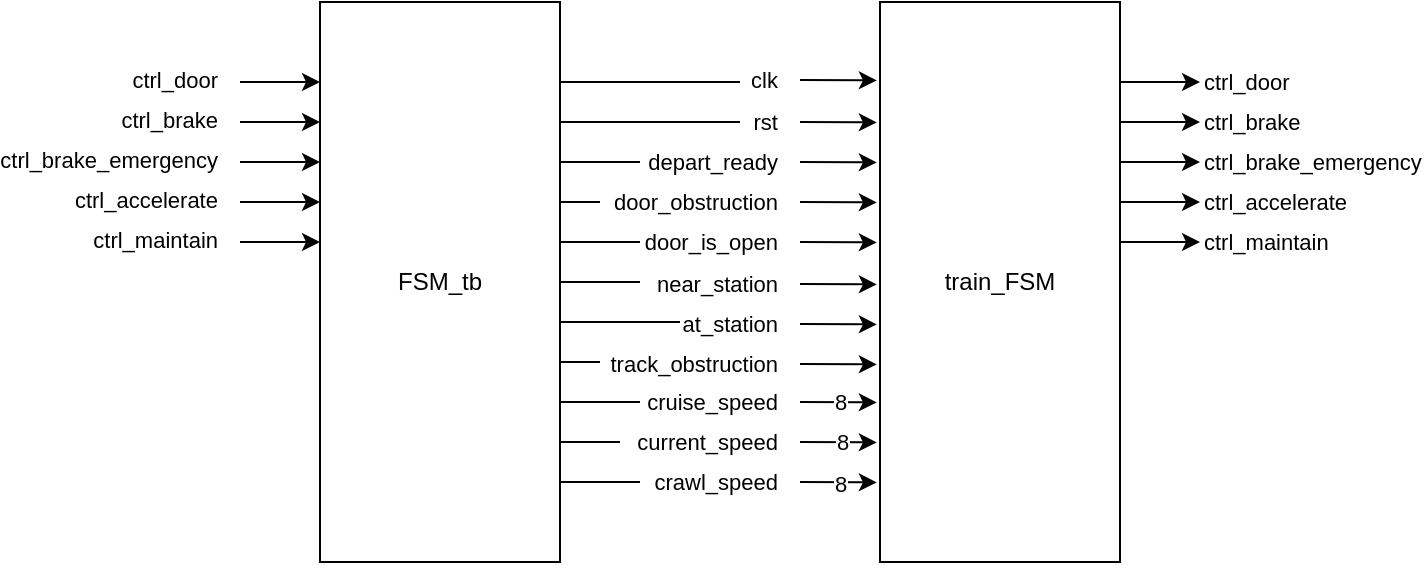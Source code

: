 <mxfile version="13.7.5" type="device"><diagram id="BhvWSNpErDzLHFHdJDuI" name="Page-1"><mxGraphModel dx="1227" dy="783" grid="1" gridSize="10" guides="1" tooltips="1" connect="1" arrows="1" fold="1" page="0" pageScale="1" pageWidth="850" pageHeight="1100" math="0" shadow="0"><root><mxCell id="0"/><mxCell id="1" parent="0"/><mxCell id="vQX51Iw1crXZSHguxSpL-1" value="train_FSM" style="rounded=0;whiteSpace=wrap;html=1;" parent="1" vertex="1"><mxGeometry x="240" y="280" width="120" height="280" as="geometry"/></mxCell><mxCell id="vQX51Iw1crXZSHguxSpL-3" value="" style="endArrow=classic;html=1;entryX=-0.013;entryY=0.14;entryDx=0;entryDy=0;entryPerimeter=0;" parent="1" target="vQX51Iw1crXZSHguxSpL-1" edge="1"><mxGeometry width="50" height="50" relative="1" as="geometry"><mxPoint x="200" y="319" as="sourcePoint"/><mxPoint x="210" y="320" as="targetPoint"/></mxGeometry></mxCell><mxCell id="vQX51Iw1crXZSHguxSpL-4" value="clk" style="edgeLabel;html=1;align=right;verticalAlign=middle;resizable=0;points=[];" parent="vQX51Iw1crXZSHguxSpL-3" vertex="1" connectable="0"><mxGeometry x="-0.266" relative="1" as="geometry"><mxPoint x="-24.0" as="offset"/></mxGeometry></mxCell><mxCell id="vQX51Iw1crXZSHguxSpL-5" value="" style="endArrow=classic;html=1;entryX=-0.013;entryY=0.14;entryDx=0;entryDy=0;entryPerimeter=0;" parent="1" edge="1"><mxGeometry width="50" height="50" relative="1" as="geometry"><mxPoint x="200" y="340" as="sourcePoint"/><mxPoint x="238.44" y="340.2" as="targetPoint"/></mxGeometry></mxCell><mxCell id="vQX51Iw1crXZSHguxSpL-6" value="rst" style="edgeLabel;html=1;align=right;verticalAlign=middle;resizable=0;points=[];" parent="vQX51Iw1crXZSHguxSpL-5" vertex="1" connectable="0"><mxGeometry x="-0.266" relative="1" as="geometry"><mxPoint x="-24.0" as="offset"/></mxGeometry></mxCell><mxCell id="vQX51Iw1crXZSHguxSpL-7" value="" style="endArrow=classic;html=1;entryX=-0.013;entryY=0.14;entryDx=0;entryDy=0;entryPerimeter=0;" parent="1" edge="1"><mxGeometry width="50" height="50" relative="1" as="geometry"><mxPoint x="200" y="360" as="sourcePoint"/><mxPoint x="238.44" y="360.2" as="targetPoint"/></mxGeometry></mxCell><mxCell id="vQX51Iw1crXZSHguxSpL-8" value="depart_ready" style="edgeLabel;html=1;align=right;verticalAlign=middle;resizable=0;points=[];" parent="vQX51Iw1crXZSHguxSpL-7" vertex="1" connectable="0"><mxGeometry x="-0.266" relative="1" as="geometry"><mxPoint x="-24.0" as="offset"/></mxGeometry></mxCell><mxCell id="vQX51Iw1crXZSHguxSpL-10" value="" style="endArrow=classic;html=1;entryX=-0.013;entryY=0.14;entryDx=0;entryDy=0;entryPerimeter=0;" parent="1" edge="1"><mxGeometry width="50" height="50" relative="1" as="geometry"><mxPoint x="200" y="380" as="sourcePoint"/><mxPoint x="238.44" y="380.2" as="targetPoint"/></mxGeometry></mxCell><mxCell id="vQX51Iw1crXZSHguxSpL-11" value="door_obstruction" style="edgeLabel;html=1;align=right;verticalAlign=middle;resizable=0;points=[];" parent="vQX51Iw1crXZSHguxSpL-10" vertex="1" connectable="0"><mxGeometry x="-0.266" relative="1" as="geometry"><mxPoint x="-24.0" as="offset"/></mxGeometry></mxCell><mxCell id="vQX51Iw1crXZSHguxSpL-12" value="" style="endArrow=classic;html=1;entryX=-0.013;entryY=0.14;entryDx=0;entryDy=0;entryPerimeter=0;" parent="1" edge="1"><mxGeometry width="50" height="50" relative="1" as="geometry"><mxPoint x="200" y="400" as="sourcePoint"/><mxPoint x="238.44" y="400.2" as="targetPoint"/></mxGeometry></mxCell><mxCell id="vQX51Iw1crXZSHguxSpL-13" value="door_is_open" style="edgeLabel;html=1;align=right;verticalAlign=middle;resizable=0;points=[];" parent="vQX51Iw1crXZSHguxSpL-12" vertex="1" connectable="0"><mxGeometry x="-0.266" relative="1" as="geometry"><mxPoint x="-24.0" as="offset"/></mxGeometry></mxCell><mxCell id="vQX51Iw1crXZSHguxSpL-14" value="" style="endArrow=classic;html=1;entryX=-0.013;entryY=0.14;entryDx=0;entryDy=0;entryPerimeter=0;" parent="1" edge="1"><mxGeometry width="50" height="50" relative="1" as="geometry"><mxPoint x="200" y="421" as="sourcePoint"/><mxPoint x="238.44" y="421.2" as="targetPoint"/></mxGeometry></mxCell><mxCell id="vQX51Iw1crXZSHguxSpL-15" value="near_station" style="edgeLabel;html=1;align=right;verticalAlign=middle;resizable=0;points=[];" parent="vQX51Iw1crXZSHguxSpL-14" vertex="1" connectable="0"><mxGeometry x="-0.266" relative="1" as="geometry"><mxPoint x="-24.0" as="offset"/></mxGeometry></mxCell><mxCell id="vQX51Iw1crXZSHguxSpL-16" value="" style="endArrow=classic;html=1;entryX=-0.013;entryY=0.14;entryDx=0;entryDy=0;entryPerimeter=0;" parent="1" edge="1"><mxGeometry width="50" height="50" relative="1" as="geometry"><mxPoint x="200" y="441" as="sourcePoint"/><mxPoint x="238.44" y="441.2" as="targetPoint"/></mxGeometry></mxCell><mxCell id="vQX51Iw1crXZSHguxSpL-17" value="at_station" style="edgeLabel;html=1;align=right;verticalAlign=middle;resizable=0;points=[];" parent="vQX51Iw1crXZSHguxSpL-16" vertex="1" connectable="0"><mxGeometry x="-0.266" relative="1" as="geometry"><mxPoint x="-24.0" as="offset"/></mxGeometry></mxCell><mxCell id="vQX51Iw1crXZSHguxSpL-18" value="" style="endArrow=classic;html=1;entryX=-0.013;entryY=0.14;entryDx=0;entryDy=0;entryPerimeter=0;" parent="1" edge="1"><mxGeometry width="50" height="50" relative="1" as="geometry"><mxPoint x="200" y="461" as="sourcePoint"/><mxPoint x="238.44" y="461.2" as="targetPoint"/></mxGeometry></mxCell><mxCell id="vQX51Iw1crXZSHguxSpL-19" value="track_obstruction" style="edgeLabel;html=1;align=right;verticalAlign=middle;resizable=0;points=[];" parent="vQX51Iw1crXZSHguxSpL-18" vertex="1" connectable="0"><mxGeometry x="-0.266" relative="1" as="geometry"><mxPoint x="-24.0" as="offset"/></mxGeometry></mxCell><mxCell id="vQX51Iw1crXZSHguxSpL-22" value="" style="endArrow=classic;html=1;entryX=-0.013;entryY=0.14;entryDx=0;entryDy=0;entryPerimeter=0;" parent="1" edge="1"><mxGeometry width="50" height="50" relative="1" as="geometry"><mxPoint x="200" y="480" as="sourcePoint"/><mxPoint x="238.44" y="480.2" as="targetPoint"/></mxGeometry></mxCell><mxCell id="vQX51Iw1crXZSHguxSpL-23" value="cruise_speed" style="edgeLabel;html=1;align=right;verticalAlign=middle;resizable=0;points=[];" parent="vQX51Iw1crXZSHguxSpL-22" vertex="1" connectable="0"><mxGeometry x="-0.266" relative="1" as="geometry"><mxPoint x="-24.0" as="offset"/></mxGeometry></mxCell><mxCell id="vQX51Iw1crXZSHguxSpL-28" value="8" style="edgeLabel;html=1;align=center;verticalAlign=middle;resizable=0;points=[];" parent="vQX51Iw1crXZSHguxSpL-22" vertex="1" connectable="0"><mxGeometry x="0.311" relative="1" as="geometry"><mxPoint x="-5.2" as="offset"/></mxGeometry></mxCell><mxCell id="vQX51Iw1crXZSHguxSpL-24" value="" style="endArrow=classic;html=1;entryX=-0.013;entryY=0.14;entryDx=0;entryDy=0;entryPerimeter=0;" parent="1" edge="1"><mxGeometry width="50" height="50" relative="1" as="geometry"><mxPoint x="200" y="500" as="sourcePoint"/><mxPoint x="238.44" y="500.2" as="targetPoint"/></mxGeometry></mxCell><mxCell id="vQX51Iw1crXZSHguxSpL-25" value="current_speed" style="edgeLabel;html=1;align=right;verticalAlign=middle;resizable=0;points=[];" parent="vQX51Iw1crXZSHguxSpL-24" vertex="1" connectable="0"><mxGeometry x="-0.266" relative="1" as="geometry"><mxPoint x="-24.0" as="offset"/></mxGeometry></mxCell><mxCell id="vQX51Iw1crXZSHguxSpL-26" value="" style="endArrow=classic;html=1;entryX=-0.013;entryY=0.14;entryDx=0;entryDy=0;entryPerimeter=0;" parent="1" edge="1"><mxGeometry width="50" height="50" relative="1" as="geometry"><mxPoint x="200" y="520" as="sourcePoint"/><mxPoint x="238.44" y="520.2" as="targetPoint"/></mxGeometry></mxCell><mxCell id="vQX51Iw1crXZSHguxSpL-27" value="crawl_speed" style="edgeLabel;html=1;align=right;verticalAlign=middle;resizable=0;points=[];" parent="vQX51Iw1crXZSHguxSpL-26" vertex="1" connectable="0"><mxGeometry x="-0.266" relative="1" as="geometry"><mxPoint x="-24.0" as="offset"/></mxGeometry></mxCell><mxCell id="vQX51Iw1crXZSHguxSpL-31" value="8" style="edgeLabel;html=1;align=center;verticalAlign=middle;resizable=0;points=[];" parent="1" vertex="1" connectable="0"><mxGeometry x="230.0" y="490.131" as="geometry"><mxPoint x="-9" y="10" as="offset"/></mxGeometry></mxCell><mxCell id="vQX51Iw1crXZSHguxSpL-32" value="8" style="edgeLabel;html=1;align=center;verticalAlign=middle;resizable=0;points=[];" parent="1" vertex="1" connectable="0"><mxGeometry x="240.0" y="500.131" as="geometry"><mxPoint x="-20" y="21" as="offset"/></mxGeometry></mxCell><mxCell id="vQX51Iw1crXZSHguxSpL-33" value="" style="endArrow=classic;html=1;exitX=1;exitY=0.143;exitDx=0;exitDy=0;exitPerimeter=0;" parent="1" source="vQX51Iw1crXZSHguxSpL-1" edge="1"><mxGeometry width="50" height="50" relative="1" as="geometry"><mxPoint x="410" y="350" as="sourcePoint"/><mxPoint x="400" y="320" as="targetPoint"/></mxGeometry></mxCell><mxCell id="vQX51Iw1crXZSHguxSpL-34" value="ctrl_door" style="edgeLabel;html=1;align=left;verticalAlign=middle;resizable=0;points=[];" parent="vQX51Iw1crXZSHguxSpL-33" vertex="1" connectable="0"><mxGeometry x="0.529" relative="1" as="geometry"><mxPoint x="9.33" as="offset"/></mxGeometry></mxCell><mxCell id="vQX51Iw1crXZSHguxSpL-43" value="" style="endArrow=classic;html=1;exitX=1;exitY=0.143;exitDx=0;exitDy=0;exitPerimeter=0;" parent="1" edge="1"><mxGeometry width="50" height="50" relative="1" as="geometry"><mxPoint x="360" y="340.04" as="sourcePoint"/><mxPoint x="400" y="340" as="targetPoint"/></mxGeometry></mxCell><mxCell id="vQX51Iw1crXZSHguxSpL-44" value="ctrl_brake" style="edgeLabel;html=1;align=left;verticalAlign=middle;resizable=0;points=[];" parent="vQX51Iw1crXZSHguxSpL-43" vertex="1" connectable="0"><mxGeometry x="0.529" relative="1" as="geometry"><mxPoint x="9.33" as="offset"/></mxGeometry></mxCell><mxCell id="vQX51Iw1crXZSHguxSpL-45" value="" style="endArrow=classic;html=1;exitX=1;exitY=0.143;exitDx=0;exitDy=0;exitPerimeter=0;" parent="1" edge="1"><mxGeometry width="50" height="50" relative="1" as="geometry"><mxPoint x="360" y="360.04" as="sourcePoint"/><mxPoint x="400" y="360" as="targetPoint"/></mxGeometry></mxCell><mxCell id="vQX51Iw1crXZSHguxSpL-46" value="ctrl_brake_emergency" style="edgeLabel;html=1;align=left;verticalAlign=middle;resizable=0;points=[];" parent="vQX51Iw1crXZSHguxSpL-45" vertex="1" connectable="0"><mxGeometry x="0.529" relative="1" as="geometry"><mxPoint x="9.33" as="offset"/></mxGeometry></mxCell><mxCell id="vQX51Iw1crXZSHguxSpL-47" value="" style="endArrow=classic;html=1;exitX=1;exitY=0.143;exitDx=0;exitDy=0;exitPerimeter=0;" parent="1" edge="1"><mxGeometry width="50" height="50" relative="1" as="geometry"><mxPoint x="360" y="380.04" as="sourcePoint"/><mxPoint x="400" y="380" as="targetPoint"/></mxGeometry></mxCell><mxCell id="vQX51Iw1crXZSHguxSpL-48" value="ctrl_accelerate" style="edgeLabel;html=1;align=left;verticalAlign=middle;resizable=0;points=[];" parent="vQX51Iw1crXZSHguxSpL-47" vertex="1" connectable="0"><mxGeometry x="0.529" relative="1" as="geometry"><mxPoint x="9.33" as="offset"/></mxGeometry></mxCell><mxCell id="vQX51Iw1crXZSHguxSpL-49" value="" style="endArrow=classic;html=1;exitX=1;exitY=0.143;exitDx=0;exitDy=0;exitPerimeter=0;" parent="1" edge="1"><mxGeometry width="50" height="50" relative="1" as="geometry"><mxPoint x="360" y="400.04" as="sourcePoint"/><mxPoint x="400" y="400" as="targetPoint"/></mxGeometry></mxCell><mxCell id="vQX51Iw1crXZSHguxSpL-50" value="ctrl_maintain" style="edgeLabel;html=1;align=left;verticalAlign=middle;resizable=0;points=[];" parent="vQX51Iw1crXZSHguxSpL-49" vertex="1" connectable="0"><mxGeometry x="0.529" relative="1" as="geometry"><mxPoint x="9.33" as="offset"/></mxGeometry></mxCell><mxCell id="ReF88GjacSVCu2-gU9Nu-1" value="FSM_tb" style="rounded=0;whiteSpace=wrap;html=1;" vertex="1" parent="1"><mxGeometry x="-40" y="280" width="120" height="280" as="geometry"/></mxCell><mxCell id="ReF88GjacSVCu2-gU9Nu-8" value="" style="endArrow=none;html=1;" edge="1" parent="1"><mxGeometry width="50" height="50" relative="1" as="geometry"><mxPoint x="80" y="320" as="sourcePoint"/><mxPoint x="170" y="320" as="targetPoint"/></mxGeometry></mxCell><mxCell id="ReF88GjacSVCu2-gU9Nu-9" value="" style="endArrow=none;html=1;" edge="1" parent="1"><mxGeometry width="50" height="50" relative="1" as="geometry"><mxPoint x="80" y="340" as="sourcePoint"/><mxPoint x="170" y="340" as="targetPoint"/></mxGeometry></mxCell><mxCell id="ReF88GjacSVCu2-gU9Nu-10" value="" style="endArrow=none;html=1;" edge="1" parent="1"><mxGeometry width="50" height="50" relative="1" as="geometry"><mxPoint x="80" y="360" as="sourcePoint"/><mxPoint x="120" y="360" as="targetPoint"/></mxGeometry></mxCell><mxCell id="ReF88GjacSVCu2-gU9Nu-11" value="" style="endArrow=none;html=1;" edge="1" parent="1"><mxGeometry width="50" height="50" relative="1" as="geometry"><mxPoint x="80" y="380" as="sourcePoint"/><mxPoint x="100" y="380" as="targetPoint"/></mxGeometry></mxCell><mxCell id="ReF88GjacSVCu2-gU9Nu-12" value="" style="endArrow=none;html=1;" edge="1" parent="1"><mxGeometry width="50" height="50" relative="1" as="geometry"><mxPoint x="80" y="400" as="sourcePoint"/><mxPoint x="120" y="400" as="targetPoint"/></mxGeometry></mxCell><mxCell id="ReF88GjacSVCu2-gU9Nu-13" value="" style="endArrow=none;html=1;" edge="1" parent="1"><mxGeometry width="50" height="50" relative="1" as="geometry"><mxPoint x="80" y="420" as="sourcePoint"/><mxPoint x="120" y="420" as="targetPoint"/></mxGeometry></mxCell><mxCell id="ReF88GjacSVCu2-gU9Nu-14" value="" style="endArrow=none;html=1;" edge="1" parent="1"><mxGeometry width="50" height="50" relative="1" as="geometry"><mxPoint x="80" y="440" as="sourcePoint"/><mxPoint x="140" y="440" as="targetPoint"/></mxGeometry></mxCell><mxCell id="ReF88GjacSVCu2-gU9Nu-16" value="" style="endArrow=none;html=1;" edge="1" parent="1"><mxGeometry width="50" height="50" relative="1" as="geometry"><mxPoint x="80" y="460" as="sourcePoint"/><mxPoint x="100" y="460" as="targetPoint"/></mxGeometry></mxCell><mxCell id="ReF88GjacSVCu2-gU9Nu-17" value="" style="endArrow=none;html=1;" edge="1" parent="1"><mxGeometry width="50" height="50" relative="1" as="geometry"><mxPoint x="80" y="480" as="sourcePoint"/><mxPoint x="120" y="480" as="targetPoint"/></mxGeometry></mxCell><mxCell id="ReF88GjacSVCu2-gU9Nu-18" value="" style="endArrow=none;html=1;" edge="1" parent="1"><mxGeometry width="50" height="50" relative="1" as="geometry"><mxPoint x="80" y="500" as="sourcePoint"/><mxPoint x="110" y="500" as="targetPoint"/></mxGeometry></mxCell><mxCell id="ReF88GjacSVCu2-gU9Nu-19" value="" style="endArrow=none;html=1;" edge="1" parent="1"><mxGeometry width="50" height="50" relative="1" as="geometry"><mxPoint x="80" y="520" as="sourcePoint"/><mxPoint x="120" y="520" as="targetPoint"/></mxGeometry></mxCell><mxCell id="ReF88GjacSVCu2-gU9Nu-20" value="" style="endArrow=classic;html=1;entryX=0;entryY=0.143;entryDx=0;entryDy=0;entryPerimeter=0;" edge="1" parent="1" target="ReF88GjacSVCu2-gU9Nu-1"><mxGeometry width="50" height="50" relative="1" as="geometry"><mxPoint x="-80" y="320" as="sourcePoint"/><mxPoint x="-70" y="320" as="targetPoint"/></mxGeometry></mxCell><mxCell id="ReF88GjacSVCu2-gU9Nu-21" value="ctrl_door" style="edgeLabel;html=1;align=right;verticalAlign=middle;resizable=0;points=[];" vertex="1" connectable="0" parent="ReF88GjacSVCu2-gU9Nu-20"><mxGeometry x="-0.373" y="1" relative="1" as="geometry"><mxPoint x="-22.73" as="offset"/></mxGeometry></mxCell><mxCell id="ReF88GjacSVCu2-gU9Nu-22" value="" style="endArrow=classic;html=1;entryX=0;entryY=0.143;entryDx=0;entryDy=0;entryPerimeter=0;" edge="1" parent="1"><mxGeometry width="50" height="50" relative="1" as="geometry"><mxPoint x="-80" y="340" as="sourcePoint"/><mxPoint x="-40" y="340.04" as="targetPoint"/></mxGeometry></mxCell><mxCell id="ReF88GjacSVCu2-gU9Nu-23" value="ctrl_brake" style="edgeLabel;html=1;align=right;verticalAlign=middle;resizable=0;points=[];" vertex="1" connectable="0" parent="ReF88GjacSVCu2-gU9Nu-22"><mxGeometry x="-0.373" y="1" relative="1" as="geometry"><mxPoint x="-22.73" as="offset"/></mxGeometry></mxCell><mxCell id="ReF88GjacSVCu2-gU9Nu-24" value="" style="endArrow=classic;html=1;entryX=0;entryY=0.143;entryDx=0;entryDy=0;entryPerimeter=0;" edge="1" parent="1"><mxGeometry width="50" height="50" relative="1" as="geometry"><mxPoint x="-80" y="360" as="sourcePoint"/><mxPoint x="-40" y="360.04" as="targetPoint"/></mxGeometry></mxCell><mxCell id="ReF88GjacSVCu2-gU9Nu-25" value="ctrl_brake_emergency" style="edgeLabel;html=1;align=right;verticalAlign=middle;resizable=0;points=[];" vertex="1" connectable="0" parent="ReF88GjacSVCu2-gU9Nu-24"><mxGeometry x="-0.373" y="1" relative="1" as="geometry"><mxPoint x="-22.73" as="offset"/></mxGeometry></mxCell><mxCell id="ReF88GjacSVCu2-gU9Nu-26" value="" style="endArrow=classic;html=1;entryX=0;entryY=0.143;entryDx=0;entryDy=0;entryPerimeter=0;" edge="1" parent="1"><mxGeometry width="50" height="50" relative="1" as="geometry"><mxPoint x="-80" y="380" as="sourcePoint"/><mxPoint x="-40" y="380.04" as="targetPoint"/></mxGeometry></mxCell><mxCell id="ReF88GjacSVCu2-gU9Nu-27" value="ctrl_accelerate" style="edgeLabel;html=1;align=right;verticalAlign=middle;resizable=0;points=[];" vertex="1" connectable="0" parent="ReF88GjacSVCu2-gU9Nu-26"><mxGeometry x="-0.373" y="1" relative="1" as="geometry"><mxPoint x="-22.73" as="offset"/></mxGeometry></mxCell><mxCell id="ReF88GjacSVCu2-gU9Nu-28" value="" style="endArrow=classic;html=1;entryX=0;entryY=0.143;entryDx=0;entryDy=0;entryPerimeter=0;" edge="1" parent="1"><mxGeometry width="50" height="50" relative="1" as="geometry"><mxPoint x="-80" y="400" as="sourcePoint"/><mxPoint x="-40" y="400.04" as="targetPoint"/></mxGeometry></mxCell><mxCell id="ReF88GjacSVCu2-gU9Nu-29" value="ctrl_maintain" style="edgeLabel;html=1;align=right;verticalAlign=middle;resizable=0;points=[];" vertex="1" connectable="0" parent="ReF88GjacSVCu2-gU9Nu-28"><mxGeometry x="-0.373" y="1" relative="1" as="geometry"><mxPoint x="-22.73" as="offset"/></mxGeometry></mxCell></root></mxGraphModel></diagram></mxfile>